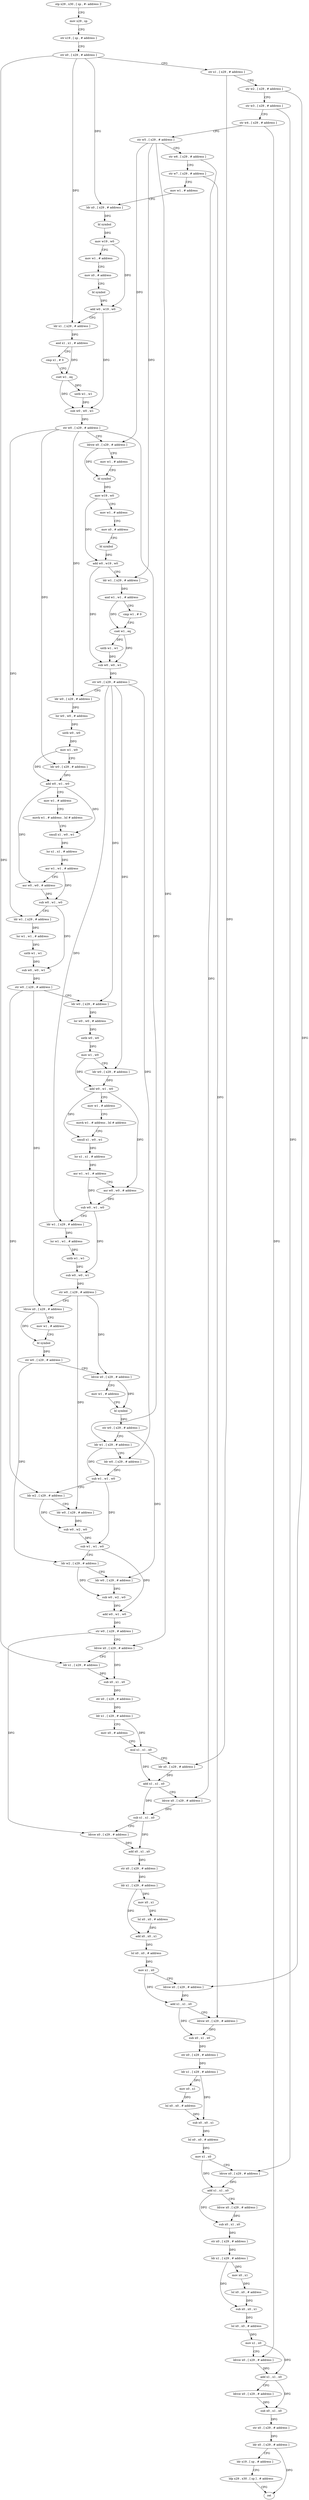digraph "func" {
"4510928" [label = "stp x29 , x30 , [ sp , #- address ]!" ]
"4510932" [label = "mov x29 , sp" ]
"4510936" [label = "str x19 , [ sp , # address ]" ]
"4510940" [label = "str x0 , [ x29 , # address ]" ]
"4510944" [label = "str x1 , [ x29 , # address ]" ]
"4510948" [label = "str w2 , [ x29 , # address ]" ]
"4510952" [label = "str w3 , [ x29 , # address ]" ]
"4510956" [label = "str w4 , [ x29 , # address ]" ]
"4510960" [label = "str w5 , [ x29 , # address ]" ]
"4510964" [label = "str w6 , [ x29 , # address ]" ]
"4510968" [label = "str w7 , [ x29 , # address ]" ]
"4510972" [label = "mov w1 , # address" ]
"4510976" [label = "ldr x0 , [ x29 , # address ]" ]
"4510980" [label = "bl symbol" ]
"4510984" [label = "mov w19 , w0" ]
"4510988" [label = "mov w1 , # address" ]
"4510992" [label = "mov x0 , # address" ]
"4510996" [label = "bl symbol" ]
"4511000" [label = "add w0 , w19 , w0" ]
"4511004" [label = "ldr x1 , [ x29 , # address ]" ]
"4511008" [label = "and x1 , x1 , # address" ]
"4511012" [label = "cmp x1 , # 0" ]
"4511016" [label = "cset w1 , eq" ]
"4511020" [label = "uxtb w1 , w1" ]
"4511024" [label = "sub w0 , w0 , w1" ]
"4511028" [label = "str w0 , [ x29 , # address ]" ]
"4511032" [label = "ldrsw x0 , [ x29 , # address ]" ]
"4511036" [label = "mov w1 , # address" ]
"4511040" [label = "bl symbol" ]
"4511044" [label = "mov w19 , w0" ]
"4511048" [label = "mov w1 , # address" ]
"4511052" [label = "mov x0 , # address" ]
"4511056" [label = "bl symbol" ]
"4511060" [label = "add w0 , w19 , w0" ]
"4511064" [label = "ldr w1 , [ x29 , # address ]" ]
"4511068" [label = "and w1 , w1 , # address" ]
"4511072" [label = "cmp w1 , # 0" ]
"4511076" [label = "cset w1 , eq" ]
"4511080" [label = "uxtb w1 , w1" ]
"4511084" [label = "sub w0 , w0 , w1" ]
"4511088" [label = "str w0 , [ x29 , # address ]" ]
"4511092" [label = "ldr w0 , [ x29 , # address ]" ]
"4511096" [label = "lsr w0 , w0 , # address" ]
"4511100" [label = "uxtb w0 , w0" ]
"4511104" [label = "mov w1 , w0" ]
"4511108" [label = "ldr w0 , [ x29 , # address ]" ]
"4511112" [label = "add w0 , w1 , w0" ]
"4511116" [label = "mov w1 , # address" ]
"4511120" [label = "movk w1 , # address , lsl # address" ]
"4511124" [label = "smull x1 , w0 , w1" ]
"4511128" [label = "lsr x1 , x1 , # address" ]
"4511132" [label = "asr w1 , w1 , # address" ]
"4511136" [label = "asr w0 , w0 , # address" ]
"4511140" [label = "sub w0 , w1 , w0" ]
"4511144" [label = "ldr w1 , [ x29 , # address ]" ]
"4511148" [label = "lsr w1 , w1 , # address" ]
"4511152" [label = "uxtb w1 , w1" ]
"4511156" [label = "sub w0 , w0 , w1" ]
"4511160" [label = "str w0 , [ x29 , # address ]" ]
"4511164" [label = "ldr w0 , [ x29 , # address ]" ]
"4511168" [label = "lsr w0 , w0 , # address" ]
"4511172" [label = "uxtb w0 , w0" ]
"4511176" [label = "mov w1 , w0" ]
"4511180" [label = "ldr w0 , [ x29 , # address ]" ]
"4511184" [label = "add w0 , w1 , w0" ]
"4511188" [label = "mov w1 , # address" ]
"4511192" [label = "movk w1 , # address , lsl # address" ]
"4511196" [label = "smull x1 , w0 , w1" ]
"4511200" [label = "lsr x1 , x1 , # address" ]
"4511204" [label = "asr w1 , w1 , # address" ]
"4511208" [label = "asr w0 , w0 , # address" ]
"4511212" [label = "sub w0 , w1 , w0" ]
"4511216" [label = "ldr w1 , [ x29 , # address ]" ]
"4511220" [label = "lsr w1 , w1 , # address" ]
"4511224" [label = "uxtb w1 , w1" ]
"4511228" [label = "sub w0 , w0 , w1" ]
"4511232" [label = "str w0 , [ x29 , # address ]" ]
"4511236" [label = "ldrsw x0 , [ x29 , # address ]" ]
"4511240" [label = "mov w1 , # address" ]
"4511244" [label = "bl symbol" ]
"4511248" [label = "str w0 , [ x29 , # address ]" ]
"4511252" [label = "ldrsw x0 , [ x29 , # address ]" ]
"4511256" [label = "mov w1 , # address" ]
"4511260" [label = "bl symbol" ]
"4511264" [label = "str w0 , [ x29 , # address ]" ]
"4511268" [label = "ldr w1 , [ x29 , # address ]" ]
"4511272" [label = "ldr w0 , [ x29 , # address ]" ]
"4511276" [label = "sub w1 , w1 , w0" ]
"4511280" [label = "ldr w2 , [ x29 , # address ]" ]
"4511284" [label = "ldr w0 , [ x29 , # address ]" ]
"4511288" [label = "sub w0 , w2 , w0" ]
"4511292" [label = "sub w1 , w1 , w0" ]
"4511296" [label = "ldr w2 , [ x29 , # address ]" ]
"4511300" [label = "ldr w0 , [ x29 , # address ]" ]
"4511304" [label = "sub w0 , w2 , w0" ]
"4511308" [label = "add w0 , w1 , w0" ]
"4511312" [label = "str w0 , [ x29 , # address ]" ]
"4511316" [label = "ldrsw x0 , [ x29 , # address ]" ]
"4511320" [label = "ldr x1 , [ x29 , # address ]" ]
"4511324" [label = "sub x0 , x1 , x0" ]
"4511328" [label = "str x0 , [ x29 , # address ]" ]
"4511332" [label = "ldr x1 , [ x29 , # address ]" ]
"4511336" [label = "mov x0 , # address" ]
"4511340" [label = "mul x1 , x1 , x0" ]
"4511344" [label = "ldr x0 , [ x29 , # address ]" ]
"4511348" [label = "add x1 , x1 , x0" ]
"4511352" [label = "ldrsw x0 , [ x29 , # address ]" ]
"4511356" [label = "sub x1 , x1 , x0" ]
"4511360" [label = "ldrsw x0 , [ x29 , # address ]" ]
"4511364" [label = "add x0 , x1 , x0" ]
"4511368" [label = "str x0 , [ x29 , # address ]" ]
"4511372" [label = "ldr x1 , [ x29 , # address ]" ]
"4511376" [label = "mov x0 , x1" ]
"4511380" [label = "lsl x0 , x0 , # address" ]
"4511384" [label = "add x0 , x0 , x1" ]
"4511388" [label = "lsl x0 , x0 , # address" ]
"4511392" [label = "mov x1 , x0" ]
"4511396" [label = "ldrsw x0 , [ x29 , # address ]" ]
"4511400" [label = "add x1 , x1 , x0" ]
"4511404" [label = "ldrsw x0 , [ x29 , # address ]" ]
"4511408" [label = "sub x0 , x1 , x0" ]
"4511412" [label = "str x0 , [ x29 , # address ]" ]
"4511416" [label = "ldr x1 , [ x29 , # address ]" ]
"4511420" [label = "mov x0 , x1" ]
"4511424" [label = "lsl x0 , x0 , # address" ]
"4511428" [label = "sub x0 , x0 , x1" ]
"4511432" [label = "lsl x0 , x0 , # address" ]
"4511436" [label = "mov x1 , x0" ]
"4511440" [label = "ldrsw x0 , [ x29 , # address ]" ]
"4511444" [label = "add x1 , x1 , x0" ]
"4511448" [label = "ldrsw x0 , [ x29 , # address ]" ]
"4511452" [label = "sub x0 , x1 , x0" ]
"4511456" [label = "str x0 , [ x29 , # address ]" ]
"4511460" [label = "ldr x1 , [ x29 , # address ]" ]
"4511464" [label = "mov x0 , x1" ]
"4511468" [label = "lsl x0 , x0 , # address" ]
"4511472" [label = "sub x0 , x0 , x1" ]
"4511476" [label = "lsl x0 , x0 , # address" ]
"4511480" [label = "mov x1 , x0" ]
"4511484" [label = "ldrsw x0 , [ x29 , # address ]" ]
"4511488" [label = "add x1 , x1 , x0" ]
"4511492" [label = "ldrsw x0 , [ x29 , # address ]" ]
"4511496" [label = "sub x0 , x1 , x0" ]
"4511500" [label = "str x0 , [ x29 , # address ]" ]
"4511504" [label = "ldr x0 , [ x29 , # address ]" ]
"4511508" [label = "ldr x19 , [ sp , # address ]" ]
"4511512" [label = "ldp x29 , x30 , [ sp ] , # address" ]
"4511516" [label = "ret" ]
"4510928" -> "4510932" [ label = "CFG" ]
"4510932" -> "4510936" [ label = "CFG" ]
"4510936" -> "4510940" [ label = "CFG" ]
"4510940" -> "4510944" [ label = "CFG" ]
"4510940" -> "4510976" [ label = "DFG" ]
"4510940" -> "4511004" [ label = "DFG" ]
"4510940" -> "4511320" [ label = "DFG" ]
"4510944" -> "4510948" [ label = "CFG" ]
"4510944" -> "4511344" [ label = "DFG" ]
"4510948" -> "4510952" [ label = "CFG" ]
"4510948" -> "4511396" [ label = "DFG" ]
"4510952" -> "4510956" [ label = "CFG" ]
"4510952" -> "4511440" [ label = "DFG" ]
"4510956" -> "4510960" [ label = "CFG" ]
"4510956" -> "4511484" [ label = "DFG" ]
"4510960" -> "4510964" [ label = "CFG" ]
"4510960" -> "4511032" [ label = "DFG" ]
"4510960" -> "4511064" [ label = "DFG" ]
"4510960" -> "4511316" [ label = "DFG" ]
"4510964" -> "4510968" [ label = "CFG" ]
"4510964" -> "4511352" [ label = "DFG" ]
"4510968" -> "4510972" [ label = "CFG" ]
"4510968" -> "4511404" [ label = "DFG" ]
"4510972" -> "4510976" [ label = "CFG" ]
"4510976" -> "4510980" [ label = "DFG" ]
"4510980" -> "4510984" [ label = "DFG" ]
"4510984" -> "4510988" [ label = "CFG" ]
"4510984" -> "4511000" [ label = "DFG" ]
"4510988" -> "4510992" [ label = "CFG" ]
"4510992" -> "4510996" [ label = "CFG" ]
"4510996" -> "4511000" [ label = "DFG" ]
"4511000" -> "4511004" [ label = "CFG" ]
"4511000" -> "4511024" [ label = "DFG" ]
"4511004" -> "4511008" [ label = "DFG" ]
"4511008" -> "4511012" [ label = "CFG" ]
"4511008" -> "4511016" [ label = "DFG" ]
"4511012" -> "4511016" [ label = "CFG" ]
"4511016" -> "4511020" [ label = "DFG" ]
"4511016" -> "4511024" [ label = "DFG" ]
"4511020" -> "4511024" [ label = "DFG" ]
"4511024" -> "4511028" [ label = "DFG" ]
"4511028" -> "4511032" [ label = "CFG" ]
"4511028" -> "4511092" [ label = "DFG" ]
"4511028" -> "4511108" [ label = "DFG" ]
"4511028" -> "4511144" [ label = "DFG" ]
"4511028" -> "4511268" [ label = "DFG" ]
"4511032" -> "4511036" [ label = "CFG" ]
"4511032" -> "4511040" [ label = "DFG" ]
"4511036" -> "4511040" [ label = "CFG" ]
"4511040" -> "4511044" [ label = "DFG" ]
"4511044" -> "4511048" [ label = "CFG" ]
"4511044" -> "4511060" [ label = "DFG" ]
"4511048" -> "4511052" [ label = "CFG" ]
"4511052" -> "4511056" [ label = "CFG" ]
"4511056" -> "4511060" [ label = "DFG" ]
"4511060" -> "4511064" [ label = "CFG" ]
"4511060" -> "4511084" [ label = "DFG" ]
"4511064" -> "4511068" [ label = "DFG" ]
"4511068" -> "4511072" [ label = "CFG" ]
"4511068" -> "4511076" [ label = "DFG" ]
"4511072" -> "4511076" [ label = "CFG" ]
"4511076" -> "4511080" [ label = "DFG" ]
"4511076" -> "4511084" [ label = "DFG" ]
"4511080" -> "4511084" [ label = "DFG" ]
"4511084" -> "4511088" [ label = "DFG" ]
"4511088" -> "4511092" [ label = "CFG" ]
"4511088" -> "4511164" [ label = "DFG" ]
"4511088" -> "4511180" [ label = "DFG" ]
"4511088" -> "4511216" [ label = "DFG" ]
"4511088" -> "4511272" [ label = "DFG" ]
"4511092" -> "4511096" [ label = "DFG" ]
"4511096" -> "4511100" [ label = "DFG" ]
"4511100" -> "4511104" [ label = "DFG" ]
"4511104" -> "4511108" [ label = "CFG" ]
"4511104" -> "4511112" [ label = "DFG" ]
"4511108" -> "4511112" [ label = "DFG" ]
"4511112" -> "4511116" [ label = "CFG" ]
"4511112" -> "4511124" [ label = "DFG" ]
"4511112" -> "4511136" [ label = "DFG" ]
"4511116" -> "4511120" [ label = "CFG" ]
"4511120" -> "4511124" [ label = "CFG" ]
"4511124" -> "4511128" [ label = "DFG" ]
"4511128" -> "4511132" [ label = "DFG" ]
"4511132" -> "4511136" [ label = "CFG" ]
"4511132" -> "4511140" [ label = "DFG" ]
"4511136" -> "4511140" [ label = "DFG" ]
"4511140" -> "4511144" [ label = "CFG" ]
"4511140" -> "4511156" [ label = "DFG" ]
"4511144" -> "4511148" [ label = "DFG" ]
"4511148" -> "4511152" [ label = "DFG" ]
"4511152" -> "4511156" [ label = "DFG" ]
"4511156" -> "4511160" [ label = "DFG" ]
"4511160" -> "4511164" [ label = "CFG" ]
"4511160" -> "4511236" [ label = "DFG" ]
"4511160" -> "4511280" [ label = "DFG" ]
"4511164" -> "4511168" [ label = "DFG" ]
"4511168" -> "4511172" [ label = "DFG" ]
"4511172" -> "4511176" [ label = "DFG" ]
"4511176" -> "4511180" [ label = "CFG" ]
"4511176" -> "4511184" [ label = "DFG" ]
"4511180" -> "4511184" [ label = "DFG" ]
"4511184" -> "4511188" [ label = "CFG" ]
"4511184" -> "4511196" [ label = "DFG" ]
"4511184" -> "4511208" [ label = "DFG" ]
"4511188" -> "4511192" [ label = "CFG" ]
"4511192" -> "4511196" [ label = "CFG" ]
"4511196" -> "4511200" [ label = "DFG" ]
"4511200" -> "4511204" [ label = "DFG" ]
"4511204" -> "4511208" [ label = "CFG" ]
"4511204" -> "4511212" [ label = "DFG" ]
"4511208" -> "4511212" [ label = "DFG" ]
"4511212" -> "4511216" [ label = "CFG" ]
"4511212" -> "4511228" [ label = "DFG" ]
"4511216" -> "4511220" [ label = "DFG" ]
"4511220" -> "4511224" [ label = "DFG" ]
"4511224" -> "4511228" [ label = "DFG" ]
"4511228" -> "4511232" [ label = "DFG" ]
"4511232" -> "4511236" [ label = "CFG" ]
"4511232" -> "4511252" [ label = "DFG" ]
"4511232" -> "4511284" [ label = "DFG" ]
"4511236" -> "4511240" [ label = "CFG" ]
"4511236" -> "4511244" [ label = "DFG" ]
"4511240" -> "4511244" [ label = "CFG" ]
"4511244" -> "4511248" [ label = "DFG" ]
"4511248" -> "4511252" [ label = "CFG" ]
"4511248" -> "4511296" [ label = "DFG" ]
"4511252" -> "4511256" [ label = "CFG" ]
"4511252" -> "4511260" [ label = "DFG" ]
"4511256" -> "4511260" [ label = "CFG" ]
"4511260" -> "4511264" [ label = "DFG" ]
"4511264" -> "4511268" [ label = "CFG" ]
"4511264" -> "4511300" [ label = "DFG" ]
"4511268" -> "4511272" [ label = "CFG" ]
"4511268" -> "4511276" [ label = "DFG" ]
"4511272" -> "4511276" [ label = "DFG" ]
"4511276" -> "4511280" [ label = "CFG" ]
"4511276" -> "4511292" [ label = "DFG" ]
"4511280" -> "4511284" [ label = "CFG" ]
"4511280" -> "4511288" [ label = "DFG" ]
"4511284" -> "4511288" [ label = "DFG" ]
"4511288" -> "4511292" [ label = "DFG" ]
"4511292" -> "4511296" [ label = "CFG" ]
"4511292" -> "4511308" [ label = "DFG" ]
"4511296" -> "4511300" [ label = "CFG" ]
"4511296" -> "4511304" [ label = "DFG" ]
"4511300" -> "4511304" [ label = "DFG" ]
"4511304" -> "4511308" [ label = "DFG" ]
"4511308" -> "4511312" [ label = "DFG" ]
"4511312" -> "4511316" [ label = "CFG" ]
"4511312" -> "4511360" [ label = "DFG" ]
"4511316" -> "4511320" [ label = "CFG" ]
"4511316" -> "4511324" [ label = "DFG" ]
"4511320" -> "4511324" [ label = "DFG" ]
"4511324" -> "4511328" [ label = "DFG" ]
"4511328" -> "4511332" [ label = "DFG" ]
"4511332" -> "4511336" [ label = "CFG" ]
"4511332" -> "4511340" [ label = "DFG" ]
"4511336" -> "4511340" [ label = "CFG" ]
"4511340" -> "4511344" [ label = "CFG" ]
"4511340" -> "4511348" [ label = "DFG" ]
"4511344" -> "4511348" [ label = "DFG" ]
"4511348" -> "4511352" [ label = "CFG" ]
"4511348" -> "4511356" [ label = "DFG" ]
"4511352" -> "4511356" [ label = "DFG" ]
"4511356" -> "4511360" [ label = "CFG" ]
"4511356" -> "4511364" [ label = "DFG" ]
"4511360" -> "4511364" [ label = "DFG" ]
"4511364" -> "4511368" [ label = "DFG" ]
"4511368" -> "4511372" [ label = "DFG" ]
"4511372" -> "4511376" [ label = "DFG" ]
"4511372" -> "4511384" [ label = "DFG" ]
"4511376" -> "4511380" [ label = "DFG" ]
"4511380" -> "4511384" [ label = "DFG" ]
"4511384" -> "4511388" [ label = "DFG" ]
"4511388" -> "4511392" [ label = "DFG" ]
"4511392" -> "4511396" [ label = "CFG" ]
"4511392" -> "4511400" [ label = "DFG" ]
"4511396" -> "4511400" [ label = "DFG" ]
"4511400" -> "4511404" [ label = "CFG" ]
"4511400" -> "4511408" [ label = "DFG" ]
"4511404" -> "4511408" [ label = "DFG" ]
"4511408" -> "4511412" [ label = "DFG" ]
"4511412" -> "4511416" [ label = "DFG" ]
"4511416" -> "4511420" [ label = "DFG" ]
"4511416" -> "4511428" [ label = "DFG" ]
"4511420" -> "4511424" [ label = "DFG" ]
"4511424" -> "4511428" [ label = "DFG" ]
"4511428" -> "4511432" [ label = "DFG" ]
"4511432" -> "4511436" [ label = "DFG" ]
"4511436" -> "4511440" [ label = "CFG" ]
"4511436" -> "4511444" [ label = "DFG" ]
"4511440" -> "4511444" [ label = "DFG" ]
"4511444" -> "4511448" [ label = "CFG" ]
"4511444" -> "4511452" [ label = "DFG" ]
"4511448" -> "4511452" [ label = "DFG" ]
"4511452" -> "4511456" [ label = "DFG" ]
"4511456" -> "4511460" [ label = "DFG" ]
"4511460" -> "4511464" [ label = "DFG" ]
"4511460" -> "4511472" [ label = "DFG" ]
"4511464" -> "4511468" [ label = "DFG" ]
"4511468" -> "4511472" [ label = "DFG" ]
"4511472" -> "4511476" [ label = "DFG" ]
"4511476" -> "4511480" [ label = "DFG" ]
"4511480" -> "4511484" [ label = "CFG" ]
"4511480" -> "4511488" [ label = "DFG" ]
"4511484" -> "4511488" [ label = "DFG" ]
"4511488" -> "4511492" [ label = "CFG" ]
"4511488" -> "4511496" [ label = "DFG" ]
"4511492" -> "4511496" [ label = "DFG" ]
"4511496" -> "4511500" [ label = "DFG" ]
"4511500" -> "4511504" [ label = "DFG" ]
"4511504" -> "4511508" [ label = "CFG" ]
"4511504" -> "4511516" [ label = "DFG" ]
"4511508" -> "4511512" [ label = "CFG" ]
"4511512" -> "4511516" [ label = "CFG" ]
}
